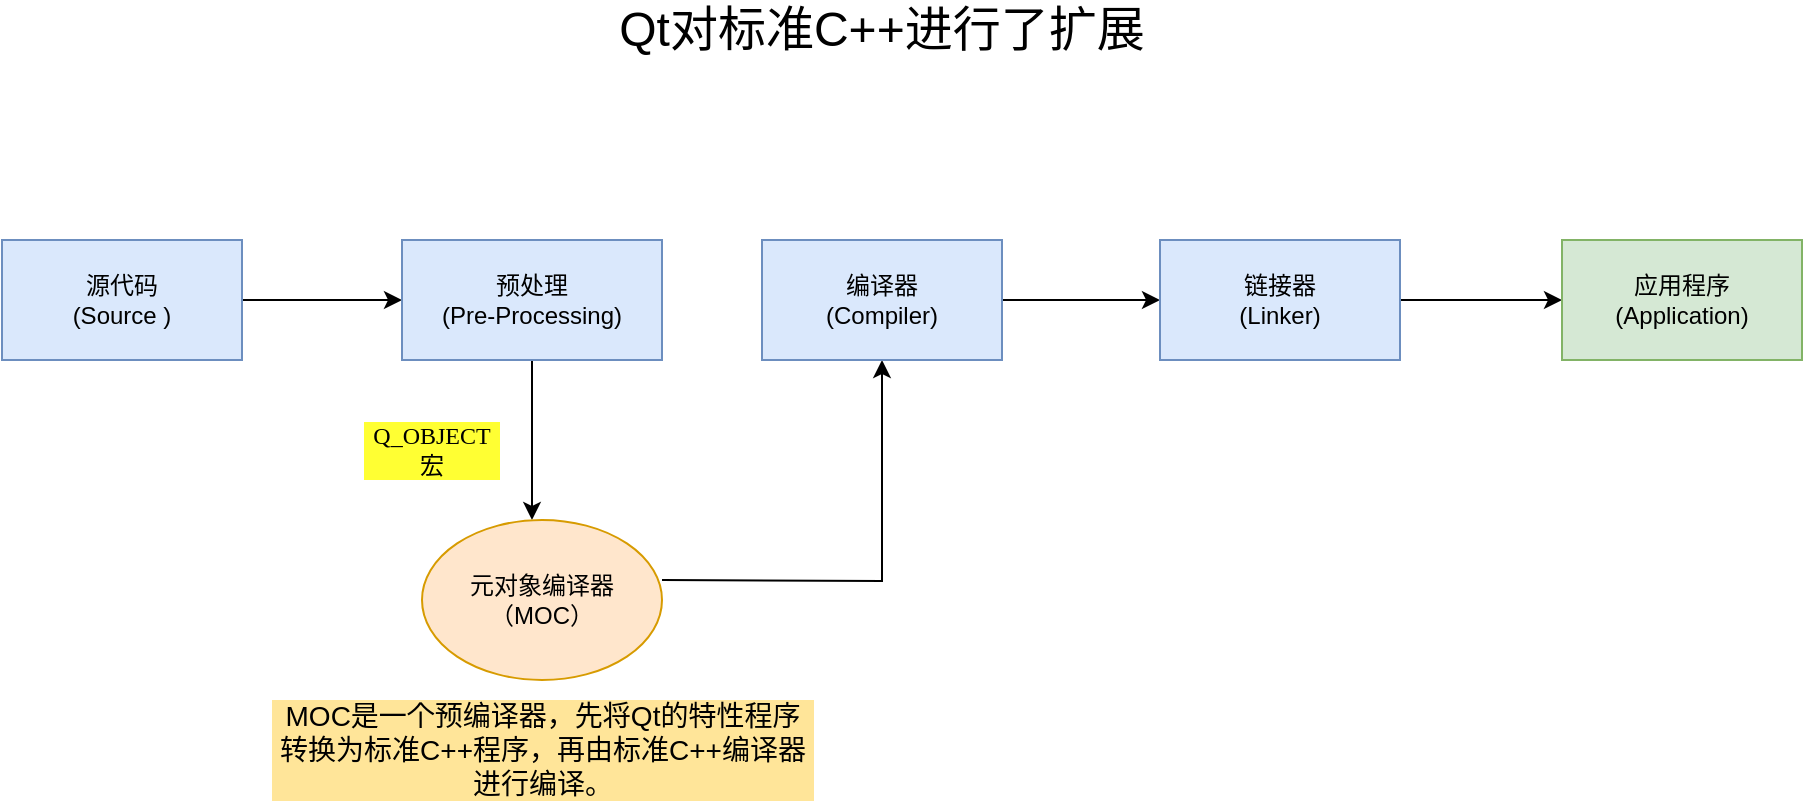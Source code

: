 <mxfile version="24.2.1" type="github">
  <diagram name="第 1 页" id="B5knI2IrQH8BvQ7tbd_r">
    <mxGraphModel dx="1169" dy="526" grid="1" gridSize="10" guides="1" tooltips="1" connect="1" arrows="1" fold="1" page="1" pageScale="1" pageWidth="827" pageHeight="1169" math="0" shadow="0">
      <root>
        <mxCell id="0" />
        <mxCell id="1" parent="0" />
        <mxCell id="Qn3ZDVJ4phGzACmicPPQ-1" value="" style="edgeStyle=orthogonalEdgeStyle;rounded=0;orthogonalLoop=1;jettySize=auto;html=1;" edge="1" parent="1" source="Qn3ZDVJ4phGzACmicPPQ-2">
          <mxGeometry relative="1" as="geometry">
            <mxPoint x="350" y="340" as="targetPoint" />
          </mxGeometry>
        </mxCell>
        <mxCell id="Qn3ZDVJ4phGzACmicPPQ-2" value="源代码&lt;br&gt;(Source )" style="rounded=0;whiteSpace=wrap;html=1;fillColor=#dae8fc;strokeColor=#6c8ebf;" vertex="1" parent="1">
          <mxGeometry x="150" y="310" width="120" height="60" as="geometry" />
        </mxCell>
        <mxCell id="Qn3ZDVJ4phGzACmicPPQ-3" value="" style="edgeStyle=orthogonalEdgeStyle;rounded=0;orthogonalLoop=1;jettySize=auto;html=1;" edge="1" parent="1" source="Qn3ZDVJ4phGzACmicPPQ-4">
          <mxGeometry relative="1" as="geometry">
            <mxPoint x="415" y="450" as="targetPoint" />
          </mxGeometry>
        </mxCell>
        <mxCell id="Qn3ZDVJ4phGzACmicPPQ-4" value="预处理&lt;br&gt;(Pre-Processing)" style="rounded=0;whiteSpace=wrap;html=1;fillColor=#dae8fc;strokeColor=#6c8ebf;" vertex="1" parent="1">
          <mxGeometry x="350" y="310" width="130" height="60" as="geometry" />
        </mxCell>
        <mxCell id="Qn3ZDVJ4phGzACmicPPQ-5" style="edgeStyle=orthogonalEdgeStyle;rounded=0;orthogonalLoop=1;jettySize=auto;html=1;entryX=0.5;entryY=1;entryDx=0;entryDy=0;" edge="1" parent="1" target="Qn3ZDVJ4phGzACmicPPQ-7">
          <mxGeometry relative="1" as="geometry">
            <mxPoint x="590" y="480" as="targetPoint" />
            <mxPoint x="480" y="480" as="sourcePoint" />
          </mxGeometry>
        </mxCell>
        <mxCell id="Qn3ZDVJ4phGzACmicPPQ-6" value="" style="edgeStyle=orthogonalEdgeStyle;rounded=0;orthogonalLoop=1;jettySize=auto;html=1;" edge="1" parent="1" source="Qn3ZDVJ4phGzACmicPPQ-7" target="Qn3ZDVJ4phGzACmicPPQ-9">
          <mxGeometry relative="1" as="geometry" />
        </mxCell>
        <mxCell id="Qn3ZDVJ4phGzACmicPPQ-7" value="编译器&lt;br&gt;(Compiler)" style="rounded=0;whiteSpace=wrap;html=1;fillColor=#dae8fc;strokeColor=#6c8ebf;" vertex="1" parent="1">
          <mxGeometry x="530" y="310" width="120" height="60" as="geometry" />
        </mxCell>
        <mxCell id="Qn3ZDVJ4phGzACmicPPQ-8" value="" style="edgeStyle=orthogonalEdgeStyle;rounded=0;orthogonalLoop=1;jettySize=auto;html=1;" edge="1" parent="1" source="Qn3ZDVJ4phGzACmicPPQ-9" target="Qn3ZDVJ4phGzACmicPPQ-10">
          <mxGeometry relative="1" as="geometry" />
        </mxCell>
        <mxCell id="Qn3ZDVJ4phGzACmicPPQ-9" value="链接器&lt;br&gt;(Linker)" style="rounded=0;whiteSpace=wrap;html=1;fillColor=#dae8fc;strokeColor=#6c8ebf;" vertex="1" parent="1">
          <mxGeometry x="729" y="310" width="120" height="60" as="geometry" />
        </mxCell>
        <mxCell id="Qn3ZDVJ4phGzACmicPPQ-10" value="应用程序&lt;br&gt;(Application)" style="rounded=0;whiteSpace=wrap;html=1;fillColor=#d5e8d4;strokeColor=#82b366;" vertex="1" parent="1">
          <mxGeometry x="930" y="310" width="120" height="60" as="geometry" />
        </mxCell>
        <mxCell id="Qn3ZDVJ4phGzACmicPPQ-11" value="元对象编译器&lt;br&gt;（MOC）" style="ellipse;whiteSpace=wrap;html=1;fillColor=#ffe6cc;strokeColor=#d79b00;" vertex="1" parent="1">
          <mxGeometry x="360" y="450" width="120" height="80" as="geometry" />
        </mxCell>
        <mxCell id="Qn3ZDVJ4phGzACmicPPQ-12" value="Qt对标准C++进行了扩展" style="text;html=1;strokeColor=none;fillColor=none;align=center;verticalAlign=middle;whiteSpace=wrap;rounded=0;fontSize=24;" vertex="1" parent="1">
          <mxGeometry x="455" y="190" width="270" height="30" as="geometry" />
        </mxCell>
        <mxCell id="Qn3ZDVJ4phGzACmicPPQ-13" value="MOC是一个预编译器，先将Qt的特性程序转换为标准C++程序，再由标准C++编译器进行编译。" style="text;html=1;strokeColor=none;fillColor=none;align=center;verticalAlign=middle;whiteSpace=wrap;rounded=0;fontSize=14;labelBackgroundColor=#FFE599;" vertex="1" parent="1">
          <mxGeometry x="283.5" y="545" width="273" height="40" as="geometry" />
        </mxCell>
        <mxCell id="Qn3ZDVJ4phGzACmicPPQ-14" value="Q_OBJECT宏" style="text;html=1;strokeColor=none;fillColor=none;align=center;verticalAlign=middle;whiteSpace=wrap;rounded=0;labelBackgroundColor=#FFFF33;fontColor=#000000;fontFamily=Verdana;" vertex="1" parent="1">
          <mxGeometry x="330" y="400" width="70" height="30" as="geometry" />
        </mxCell>
      </root>
    </mxGraphModel>
  </diagram>
</mxfile>
